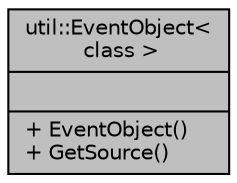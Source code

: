 digraph "util::EventObject&lt; class &gt;"
{
  bgcolor="transparent";
  edge [fontname="Helvetica",fontsize="10",labelfontname="Helvetica",labelfontsize="10"];
  node [fontname="Helvetica",fontsize="10",shape=record];
  Node1 [label="{util::EventObject\<\l class \>\n||+ EventObject()\l+ GetSource()\l}",height=0.2,width=0.4,color="black", fillcolor="grey75", style="filled" fontcolor="black"];
}
